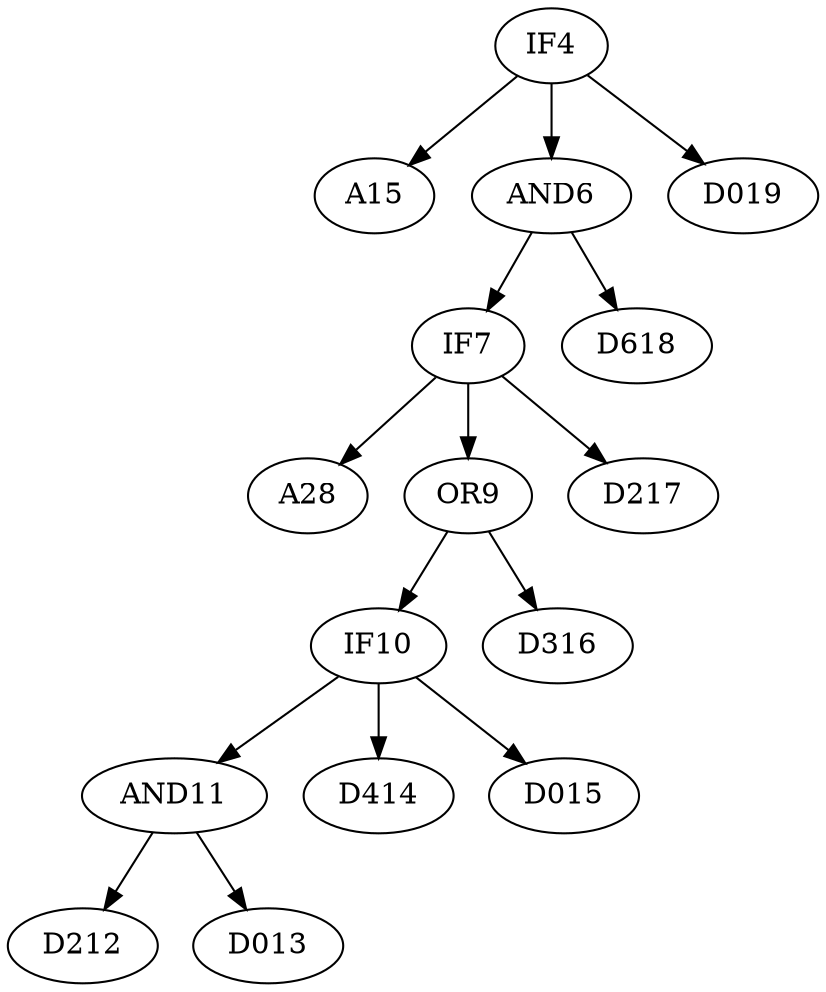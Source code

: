 digraph T {
	IF4 -> A15
	IF7 -> A28
	AND11 -> D212
	AND11 -> D013
	IF10 -> AND11
	IF10 -> D414
	IF10 -> D015
	OR9 -> IF10
	OR9 -> D316
	IF7 -> OR9
	IF7 -> D217
	AND6 -> IF7
	AND6 -> D618
	IF4 -> AND6
	IF4 -> D019
}
